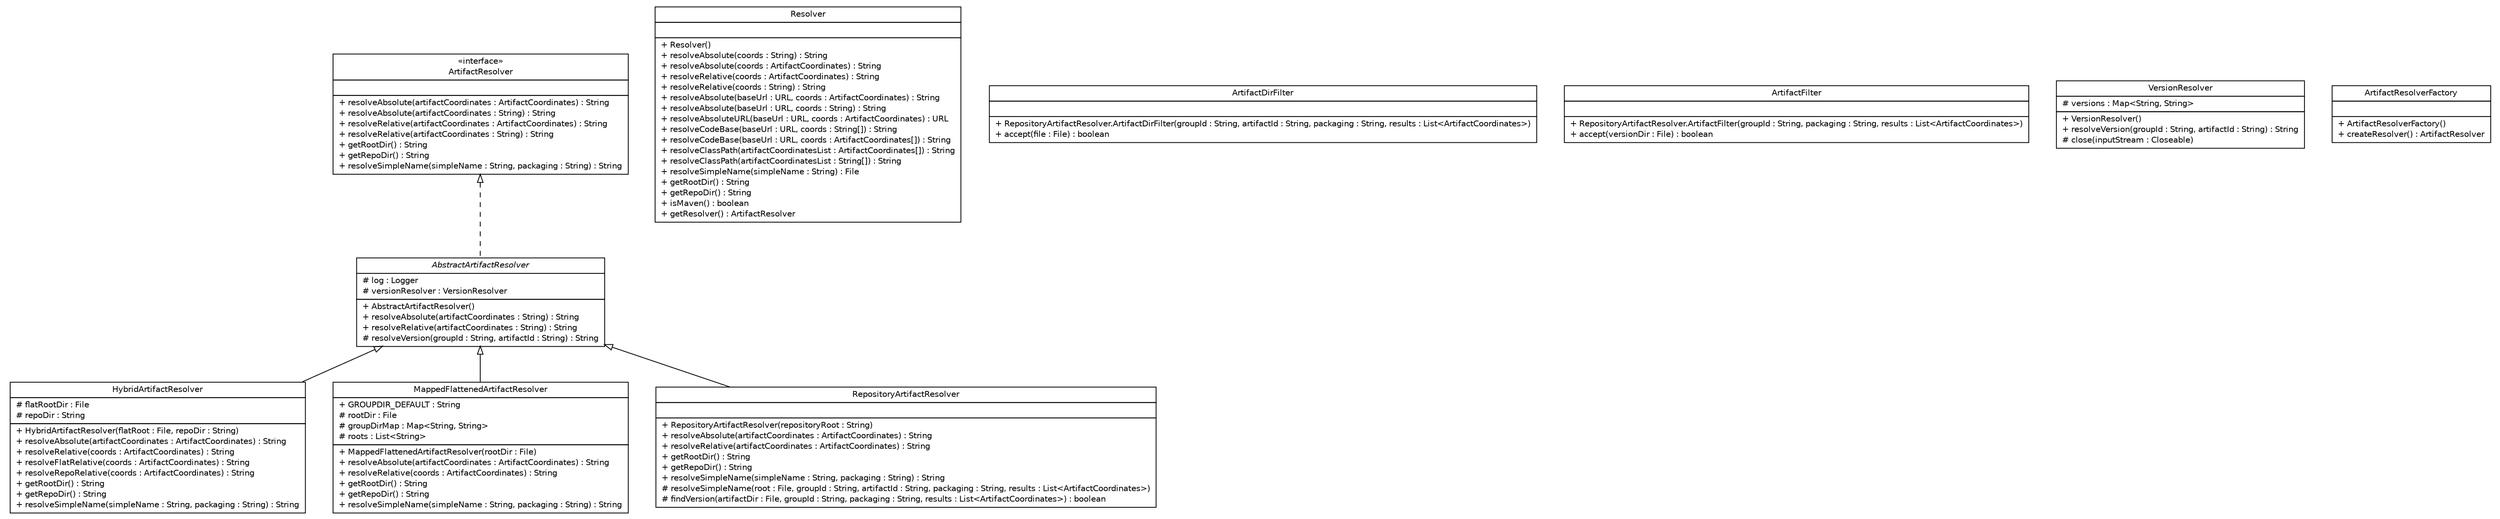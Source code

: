 #!/usr/local/bin/dot
#
# Class diagram 
# Generated by UMLGraph version R5_6 (http://www.umlgraph.org/)
#

digraph G {
	edge [fontname="Helvetica",fontsize=10,labelfontname="Helvetica",labelfontsize=10];
	node [fontname="Helvetica",fontsize=10,shape=plaintext];
	nodesep=0.25;
	ranksep=0.5;
	// sorcer.resolver.HybridArtifactResolver
	c11853 [label=<<table title="sorcer.resolver.HybridArtifactResolver" border="0" cellborder="1" cellspacing="0" cellpadding="2" port="p" href="./HybridArtifactResolver.html">
		<tr><td><table border="0" cellspacing="0" cellpadding="1">
<tr><td align="center" balign="center"> HybridArtifactResolver </td></tr>
		</table></td></tr>
		<tr><td><table border="0" cellspacing="0" cellpadding="1">
<tr><td align="left" balign="left"> # flatRootDir : File </td></tr>
<tr><td align="left" balign="left"> # repoDir : String </td></tr>
		</table></td></tr>
		<tr><td><table border="0" cellspacing="0" cellpadding="1">
<tr><td align="left" balign="left"> + HybridArtifactResolver(flatRoot : File, repoDir : String) </td></tr>
<tr><td align="left" balign="left"> + resolveAbsolute(artifactCoordinates : ArtifactCoordinates) : String </td></tr>
<tr><td align="left" balign="left"> + resolveRelative(coords : ArtifactCoordinates) : String </td></tr>
<tr><td align="left" balign="left"> + resolveFlatRelative(coords : ArtifactCoordinates) : String </td></tr>
<tr><td align="left" balign="left"> + resolveRepoRelative(coords : ArtifactCoordinates) : String </td></tr>
<tr><td align="left" balign="left"> + getRootDir() : String </td></tr>
<tr><td align="left" balign="left"> + getRepoDir() : String </td></tr>
<tr><td align="left" balign="left"> + resolveSimpleName(simpleName : String, packaging : String) : String </td></tr>
		</table></td></tr>
		</table>>, URL="./HybridArtifactResolver.html", fontname="Helvetica", fontcolor="black", fontsize=10.0];
	// sorcer.resolver.Resolver
	c11854 [label=<<table title="sorcer.resolver.Resolver" border="0" cellborder="1" cellspacing="0" cellpadding="2" port="p" href="./Resolver.html">
		<tr><td><table border="0" cellspacing="0" cellpadding="1">
<tr><td align="center" balign="center"> Resolver </td></tr>
		</table></td></tr>
		<tr><td><table border="0" cellspacing="0" cellpadding="1">
<tr><td align="left" balign="left">  </td></tr>
		</table></td></tr>
		<tr><td><table border="0" cellspacing="0" cellpadding="1">
<tr><td align="left" balign="left"> + Resolver() </td></tr>
<tr><td align="left" balign="left"> + resolveAbsolute(coords : String) : String </td></tr>
<tr><td align="left" balign="left"> + resolveAbsolute(coords : ArtifactCoordinates) : String </td></tr>
<tr><td align="left" balign="left"> + resolveRelative(coords : ArtifactCoordinates) : String </td></tr>
<tr><td align="left" balign="left"> + resolveRelative(coords : String) : String </td></tr>
<tr><td align="left" balign="left"> + resolveAbsolute(baseUrl : URL, coords : ArtifactCoordinates) : String </td></tr>
<tr><td align="left" balign="left"> + resolveAbsolute(baseUrl : URL, coords : String) : String </td></tr>
<tr><td align="left" balign="left"> + resolveAbsoluteURL(baseUrl : URL, coords : ArtifactCoordinates) : URL </td></tr>
<tr><td align="left" balign="left"> + resolveCodeBase(baseUrl : URL, coords : String[]) : String </td></tr>
<tr><td align="left" balign="left"> + resolveCodeBase(baseUrl : URL, coords : ArtifactCoordinates[]) : String </td></tr>
<tr><td align="left" balign="left"> + resolveClassPath(artifactCoordinatesList : ArtifactCoordinates[]) : String </td></tr>
<tr><td align="left" balign="left"> + resolveClassPath(artifactCoordinatesList : String[]) : String </td></tr>
<tr><td align="left" balign="left"> + resolveSimpleName(simpleName : String) : File </td></tr>
<tr><td align="left" balign="left"> + getRootDir() : String </td></tr>
<tr><td align="left" balign="left"> + getRepoDir() : String </td></tr>
<tr><td align="left" balign="left"> + isMaven() : boolean </td></tr>
<tr><td align="left" balign="left"> + getResolver() : ArtifactResolver </td></tr>
		</table></td></tr>
		</table>>, URL="./Resolver.html", fontname="Helvetica", fontcolor="black", fontsize=10.0];
	// sorcer.resolver.MappedFlattenedArtifactResolver
	c11855 [label=<<table title="sorcer.resolver.MappedFlattenedArtifactResolver" border="0" cellborder="1" cellspacing="0" cellpadding="2" port="p" href="./MappedFlattenedArtifactResolver.html">
		<tr><td><table border="0" cellspacing="0" cellpadding="1">
<tr><td align="center" balign="center"> MappedFlattenedArtifactResolver </td></tr>
		</table></td></tr>
		<tr><td><table border="0" cellspacing="0" cellpadding="1">
<tr><td align="left" balign="left"> + GROUPDIR_DEFAULT : String </td></tr>
<tr><td align="left" balign="left"> # rootDir : File </td></tr>
<tr><td align="left" balign="left"> # groupDirMap : Map&lt;String, String&gt; </td></tr>
<tr><td align="left" balign="left"> # roots : List&lt;String&gt; </td></tr>
		</table></td></tr>
		<tr><td><table border="0" cellspacing="0" cellpadding="1">
<tr><td align="left" balign="left"> + MappedFlattenedArtifactResolver(rootDir : File) </td></tr>
<tr><td align="left" balign="left"> + resolveAbsolute(artifactCoordinates : ArtifactCoordinates) : String </td></tr>
<tr><td align="left" balign="left"> + resolveRelative(coords : ArtifactCoordinates) : String </td></tr>
<tr><td align="left" balign="left"> + getRootDir() : String </td></tr>
<tr><td align="left" balign="left"> + getRepoDir() : String </td></tr>
<tr><td align="left" balign="left"> + resolveSimpleName(simpleName : String, packaging : String) : String </td></tr>
		</table></td></tr>
		</table>>, URL="./MappedFlattenedArtifactResolver.html", fontname="Helvetica", fontcolor="black", fontsize=10.0];
	// sorcer.resolver.RepositoryArtifactResolver
	c11856 [label=<<table title="sorcer.resolver.RepositoryArtifactResolver" border="0" cellborder="1" cellspacing="0" cellpadding="2" port="p" href="./RepositoryArtifactResolver.html">
		<tr><td><table border="0" cellspacing="0" cellpadding="1">
<tr><td align="center" balign="center"> RepositoryArtifactResolver </td></tr>
		</table></td></tr>
		<tr><td><table border="0" cellspacing="0" cellpadding="1">
<tr><td align="left" balign="left">  </td></tr>
		</table></td></tr>
		<tr><td><table border="0" cellspacing="0" cellpadding="1">
<tr><td align="left" balign="left"> + RepositoryArtifactResolver(repositoryRoot : String) </td></tr>
<tr><td align="left" balign="left"> + resolveAbsolute(artifactCoordinates : ArtifactCoordinates) : String </td></tr>
<tr><td align="left" balign="left"> + resolveRelative(artifactCoordinates : ArtifactCoordinates) : String </td></tr>
<tr><td align="left" balign="left"> + getRootDir() : String </td></tr>
<tr><td align="left" balign="left"> + getRepoDir() : String </td></tr>
<tr><td align="left" balign="left"> + resolveSimpleName(simpleName : String, packaging : String) : String </td></tr>
<tr><td align="left" balign="left"> # resolveSimpleName(root : File, groupId : String, artifactId : String, packaging : String, results : List&lt;ArtifactCoordinates&gt;) </td></tr>
<tr><td align="left" balign="left"> # findVersion(artifactDir : File, groupId : String, packaging : String, results : List&lt;ArtifactCoordinates&gt;) : boolean </td></tr>
		</table></td></tr>
		</table>>, URL="./RepositoryArtifactResolver.html", fontname="Helvetica", fontcolor="black", fontsize=10.0];
	// sorcer.resolver.RepositoryArtifactResolver.ArtifactDirFilter
	c11857 [label=<<table title="sorcer.resolver.RepositoryArtifactResolver.ArtifactDirFilter" border="0" cellborder="1" cellspacing="0" cellpadding="2" port="p" href="./RepositoryArtifactResolver.ArtifactDirFilter.html">
		<tr><td><table border="0" cellspacing="0" cellpadding="1">
<tr><td align="center" balign="center"> ArtifactDirFilter </td></tr>
		</table></td></tr>
		<tr><td><table border="0" cellspacing="0" cellpadding="1">
<tr><td align="left" balign="left">  </td></tr>
		</table></td></tr>
		<tr><td><table border="0" cellspacing="0" cellpadding="1">
<tr><td align="left" balign="left"> + RepositoryArtifactResolver.ArtifactDirFilter(groupId : String, artifactId : String, packaging : String, results : List&lt;ArtifactCoordinates&gt;) </td></tr>
<tr><td align="left" balign="left"> + accept(file : File) : boolean </td></tr>
		</table></td></tr>
		</table>>, URL="./RepositoryArtifactResolver.ArtifactDirFilter.html", fontname="Helvetica", fontcolor="black", fontsize=10.0];
	// sorcer.resolver.RepositoryArtifactResolver.ArtifactFilter
	c11858 [label=<<table title="sorcer.resolver.RepositoryArtifactResolver.ArtifactFilter" border="0" cellborder="1" cellspacing="0" cellpadding="2" port="p" href="./RepositoryArtifactResolver.ArtifactFilter.html">
		<tr><td><table border="0" cellspacing="0" cellpadding="1">
<tr><td align="center" balign="center"> ArtifactFilter </td></tr>
		</table></td></tr>
		<tr><td><table border="0" cellspacing="0" cellpadding="1">
<tr><td align="left" balign="left">  </td></tr>
		</table></td></tr>
		<tr><td><table border="0" cellspacing="0" cellpadding="1">
<tr><td align="left" balign="left"> + RepositoryArtifactResolver.ArtifactFilter(groupId : String, packaging : String, results : List&lt;ArtifactCoordinates&gt;) </td></tr>
<tr><td align="left" balign="left"> + accept(versionDir : File) : boolean </td></tr>
		</table></td></tr>
		</table>>, URL="./RepositoryArtifactResolver.ArtifactFilter.html", fontname="Helvetica", fontcolor="black", fontsize=10.0];
	// sorcer.resolver.VersionResolver
	c11859 [label=<<table title="sorcer.resolver.VersionResolver" border="0" cellborder="1" cellspacing="0" cellpadding="2" port="p" href="./VersionResolver.html">
		<tr><td><table border="0" cellspacing="0" cellpadding="1">
<tr><td align="center" balign="center"> VersionResolver </td></tr>
		</table></td></tr>
		<tr><td><table border="0" cellspacing="0" cellpadding="1">
<tr><td align="left" balign="left"> # versions : Map&lt;String, String&gt; </td></tr>
		</table></td></tr>
		<tr><td><table border="0" cellspacing="0" cellpadding="1">
<tr><td align="left" balign="left"> + VersionResolver() </td></tr>
<tr><td align="left" balign="left"> + resolveVersion(groupId : String, artifactId : String) : String </td></tr>
<tr><td align="left" balign="left"> # close(inputStream : Closeable) </td></tr>
		</table></td></tr>
		</table>>, URL="./VersionResolver.html", fontname="Helvetica", fontcolor="black", fontsize=10.0];
	// sorcer.resolver.AbstractArtifactResolver
	c11860 [label=<<table title="sorcer.resolver.AbstractArtifactResolver" border="0" cellborder="1" cellspacing="0" cellpadding="2" port="p" href="./AbstractArtifactResolver.html">
		<tr><td><table border="0" cellspacing="0" cellpadding="1">
<tr><td align="center" balign="center"><font face="Helvetica-Oblique"> AbstractArtifactResolver </font></td></tr>
		</table></td></tr>
		<tr><td><table border="0" cellspacing="0" cellpadding="1">
<tr><td align="left" balign="left"> # log : Logger </td></tr>
<tr><td align="left" balign="left"> # versionResolver : VersionResolver </td></tr>
		</table></td></tr>
		<tr><td><table border="0" cellspacing="0" cellpadding="1">
<tr><td align="left" balign="left"> + AbstractArtifactResolver() </td></tr>
<tr><td align="left" balign="left"> + resolveAbsolute(artifactCoordinates : String) : String </td></tr>
<tr><td align="left" balign="left"> + resolveRelative(artifactCoordinates : String) : String </td></tr>
<tr><td align="left" balign="left"> # resolveVersion(groupId : String, artifactId : String) : String </td></tr>
		</table></td></tr>
		</table>>, URL="./AbstractArtifactResolver.html", fontname="Helvetica", fontcolor="black", fontsize=10.0];
	// sorcer.resolver.ArtifactResolverFactory
	c11861 [label=<<table title="sorcer.resolver.ArtifactResolverFactory" border="0" cellborder="1" cellspacing="0" cellpadding="2" port="p" href="./ArtifactResolverFactory.html">
		<tr><td><table border="0" cellspacing="0" cellpadding="1">
<tr><td align="center" balign="center"> ArtifactResolverFactory </td></tr>
		</table></td></tr>
		<tr><td><table border="0" cellspacing="0" cellpadding="1">
<tr><td align="left" balign="left">  </td></tr>
		</table></td></tr>
		<tr><td><table border="0" cellspacing="0" cellpadding="1">
<tr><td align="left" balign="left"> + ArtifactResolverFactory() </td></tr>
<tr><td align="left" balign="left"> + createResolver() : ArtifactResolver </td></tr>
		</table></td></tr>
		</table>>, URL="./ArtifactResolverFactory.html", fontname="Helvetica", fontcolor="black", fontsize=10.0];
	// sorcer.resolver.ArtifactResolver
	c11862 [label=<<table title="sorcer.resolver.ArtifactResolver" border="0" cellborder="1" cellspacing="0" cellpadding="2" port="p" href="./ArtifactResolver.html">
		<tr><td><table border="0" cellspacing="0" cellpadding="1">
<tr><td align="center" balign="center"> &#171;interface&#187; </td></tr>
<tr><td align="center" balign="center"> ArtifactResolver </td></tr>
		</table></td></tr>
		<tr><td><table border="0" cellspacing="0" cellpadding="1">
<tr><td align="left" balign="left">  </td></tr>
		</table></td></tr>
		<tr><td><table border="0" cellspacing="0" cellpadding="1">
<tr><td align="left" balign="left"> + resolveAbsolute(artifactCoordinates : ArtifactCoordinates) : String </td></tr>
<tr><td align="left" balign="left"> + resolveAbsolute(artifactCoordinates : String) : String </td></tr>
<tr><td align="left" balign="left"> + resolveRelative(artifactCoordinates : ArtifactCoordinates) : String </td></tr>
<tr><td align="left" balign="left"> + resolveRelative(artifactCoordinates : String) : String </td></tr>
<tr><td align="left" balign="left"> + getRootDir() : String </td></tr>
<tr><td align="left" balign="left"> + getRepoDir() : String </td></tr>
<tr><td align="left" balign="left"> + resolveSimpleName(simpleName : String, packaging : String) : String </td></tr>
		</table></td></tr>
		</table>>, URL="./ArtifactResolver.html", fontname="Helvetica", fontcolor="black", fontsize=10.0];
	//sorcer.resolver.HybridArtifactResolver extends sorcer.resolver.AbstractArtifactResolver
	c11860:p -> c11853:p [dir=back,arrowtail=empty];
	//sorcer.resolver.MappedFlattenedArtifactResolver extends sorcer.resolver.AbstractArtifactResolver
	c11860:p -> c11855:p [dir=back,arrowtail=empty];
	//sorcer.resolver.RepositoryArtifactResolver extends sorcer.resolver.AbstractArtifactResolver
	c11860:p -> c11856:p [dir=back,arrowtail=empty];
	//sorcer.resolver.AbstractArtifactResolver implements sorcer.resolver.ArtifactResolver
	c11862:p -> c11860:p [dir=back,arrowtail=empty,style=dashed];
}

